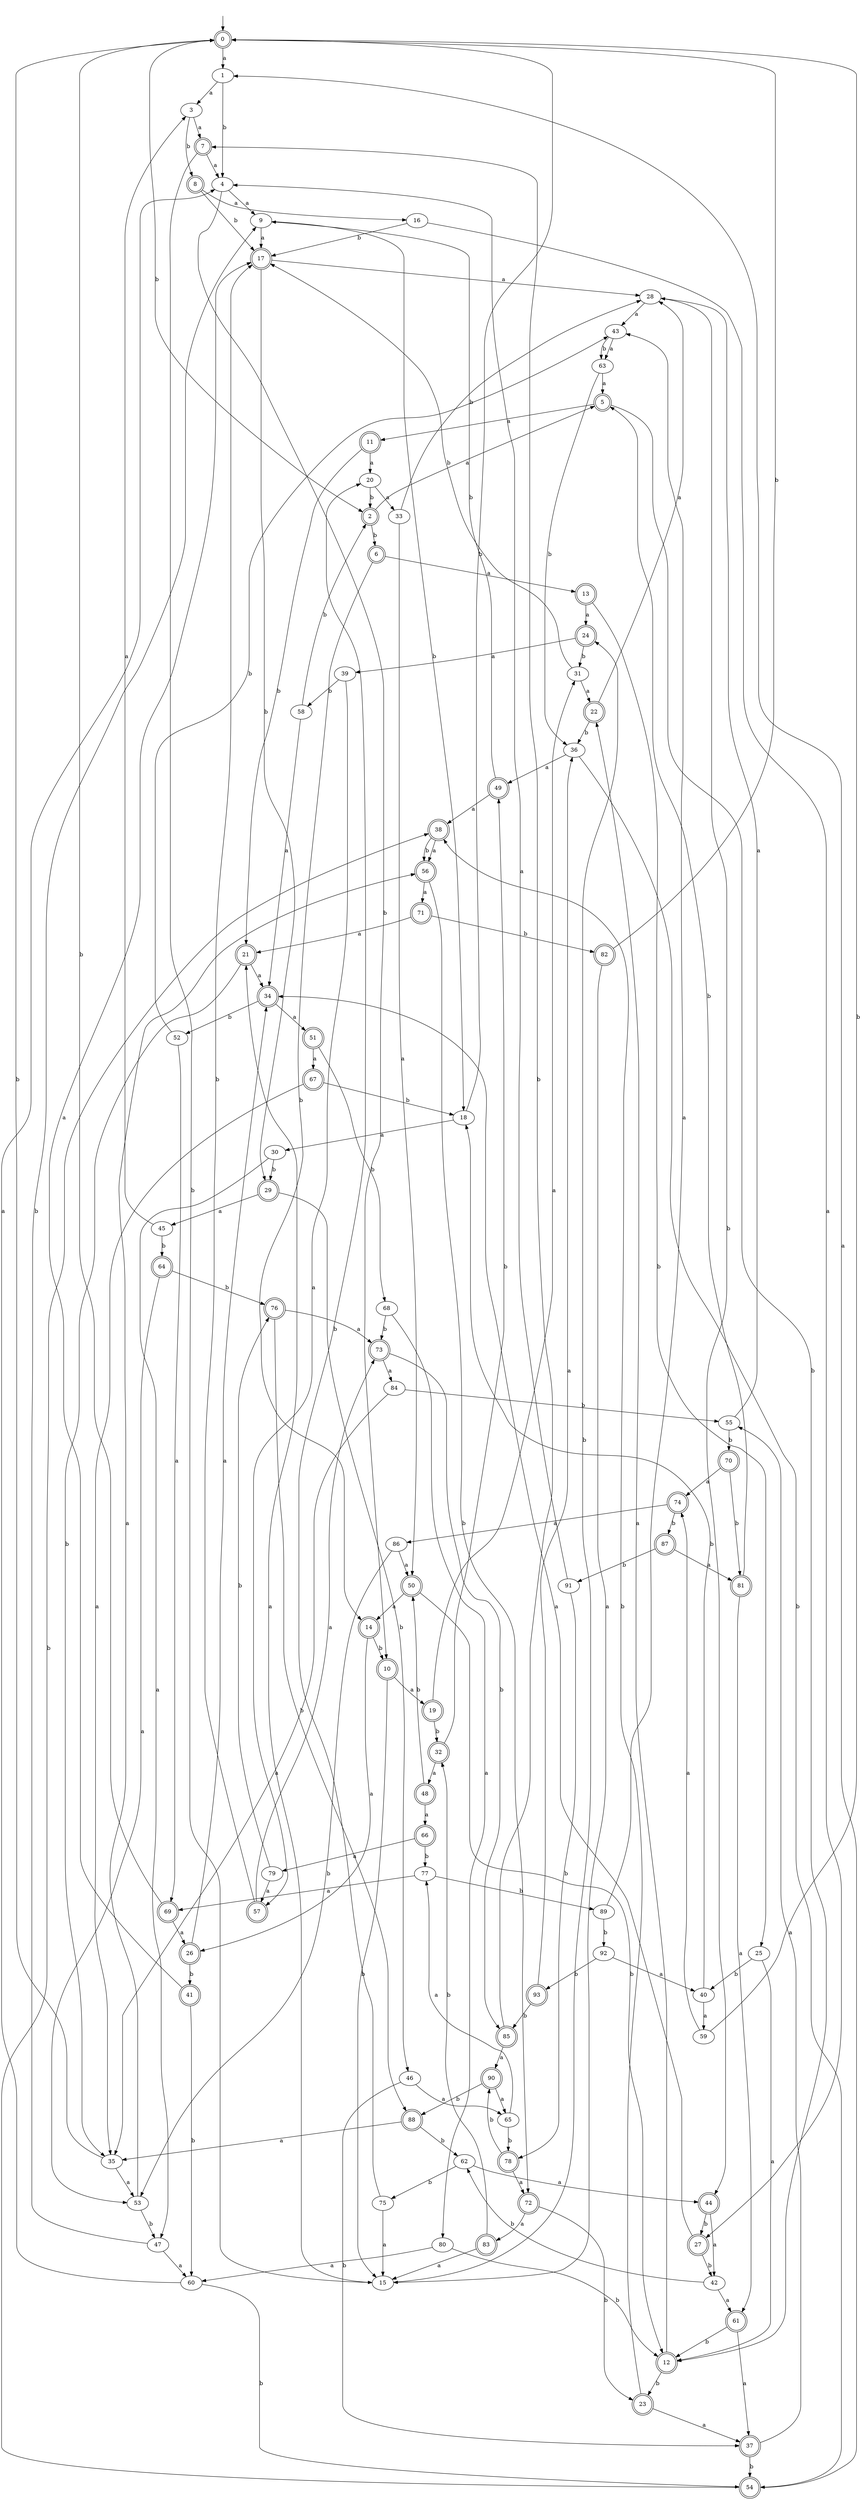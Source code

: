 digraph RandomDFA {
  __start0 [label="", shape=none];
  __start0 -> 0 [label=""];
  0 [shape=circle] [shape=doublecircle]
  0 -> 1 [label="a"]
  0 -> 2 [label="b"]
  1
  1 -> 3 [label="a"]
  1 -> 4 [label="b"]
  2 [shape=doublecircle]
  2 -> 5 [label="a"]
  2 -> 6 [label="b"]
  3
  3 -> 7 [label="a"]
  3 -> 8 [label="b"]
  4
  4 -> 9 [label="a"]
  4 -> 10 [label="b"]
  5 [shape=doublecircle]
  5 -> 11 [label="a"]
  5 -> 12 [label="b"]
  6 [shape=doublecircle]
  6 -> 13 [label="a"]
  6 -> 14 [label="b"]
  7 [shape=doublecircle]
  7 -> 4 [label="a"]
  7 -> 15 [label="b"]
  8 [shape=doublecircle]
  8 -> 16 [label="a"]
  8 -> 17 [label="b"]
  9
  9 -> 17 [label="a"]
  9 -> 18 [label="b"]
  10 [shape=doublecircle]
  10 -> 19 [label="a"]
  10 -> 15 [label="b"]
  11 [shape=doublecircle]
  11 -> 20 [label="a"]
  11 -> 21 [label="b"]
  12 [shape=doublecircle]
  12 -> 22 [label="a"]
  12 -> 23 [label="b"]
  13 [shape=doublecircle]
  13 -> 24 [label="a"]
  13 -> 25 [label="b"]
  14 [shape=doublecircle]
  14 -> 26 [label="a"]
  14 -> 10 [label="b"]
  15
  15 -> 21 [label="a"]
  15 -> 24 [label="b"]
  16
  16 -> 27 [label="a"]
  16 -> 17 [label="b"]
  17 [shape=doublecircle]
  17 -> 28 [label="a"]
  17 -> 29 [label="b"]
  18
  18 -> 30 [label="a"]
  18 -> 0 [label="b"]
  19 [shape=doublecircle]
  19 -> 31 [label="a"]
  19 -> 32 [label="b"]
  20
  20 -> 33 [label="a"]
  20 -> 2 [label="b"]
  21 [shape=doublecircle]
  21 -> 34 [label="a"]
  21 -> 35 [label="b"]
  22 [shape=doublecircle]
  22 -> 28 [label="a"]
  22 -> 36 [label="b"]
  23 [shape=doublecircle]
  23 -> 37 [label="a"]
  23 -> 38 [label="b"]
  24 [shape=doublecircle]
  24 -> 39 [label="a"]
  24 -> 31 [label="b"]
  25
  25 -> 12 [label="a"]
  25 -> 40 [label="b"]
  26 [shape=doublecircle]
  26 -> 34 [label="a"]
  26 -> 41 [label="b"]
  27 [shape=doublecircle]
  27 -> 34 [label="a"]
  27 -> 42 [label="b"]
  28
  28 -> 43 [label="a"]
  28 -> 44 [label="b"]
  29 [shape=doublecircle]
  29 -> 45 [label="a"]
  29 -> 46 [label="b"]
  30
  30 -> 47 [label="a"]
  30 -> 29 [label="b"]
  31
  31 -> 22 [label="a"]
  31 -> 17 [label="b"]
  32 [shape=doublecircle]
  32 -> 48 [label="a"]
  32 -> 49 [label="b"]
  33
  33 -> 50 [label="a"]
  33 -> 28 [label="b"]
  34 [shape=doublecircle]
  34 -> 51 [label="a"]
  34 -> 52 [label="b"]
  35
  35 -> 53 [label="a"]
  35 -> 0 [label="b"]
  36
  36 -> 49 [label="a"]
  36 -> 54 [label="b"]
  37 [shape=doublecircle]
  37 -> 55 [label="a"]
  37 -> 54 [label="b"]
  38 [shape=doublecircle]
  38 -> 56 [label="a"]
  38 -> 56 [label="b"]
  39
  39 -> 57 [label="a"]
  39 -> 58 [label="b"]
  40
  40 -> 59 [label="a"]
  40 -> 18 [label="b"]
  41 [shape=doublecircle]
  41 -> 17 [label="a"]
  41 -> 60 [label="b"]
  42
  42 -> 61 [label="a"]
  42 -> 62 [label="b"]
  43
  43 -> 63 [label="a"]
  43 -> 63 [label="b"]
  44 [shape=doublecircle]
  44 -> 42 [label="a"]
  44 -> 27 [label="b"]
  45
  45 -> 3 [label="a"]
  45 -> 64 [label="b"]
  46
  46 -> 65 [label="a"]
  46 -> 37 [label="b"]
  47
  47 -> 60 [label="a"]
  47 -> 9 [label="b"]
  48 [shape=doublecircle]
  48 -> 66 [label="a"]
  48 -> 50 [label="b"]
  49 [shape=doublecircle]
  49 -> 38 [label="a"]
  49 -> 9 [label="b"]
  50 [shape=doublecircle]
  50 -> 14 [label="a"]
  50 -> 12 [label="b"]
  51 [shape=doublecircle]
  51 -> 67 [label="a"]
  51 -> 68 [label="b"]
  52
  52 -> 69 [label="a"]
  52 -> 43 [label="b"]
  53
  53 -> 56 [label="a"]
  53 -> 47 [label="b"]
  54 [shape=doublecircle]
  54 -> 1 [label="a"]
  54 -> 38 [label="b"]
  55
  55 -> 28 [label="a"]
  55 -> 70 [label="b"]
  56 [shape=doublecircle]
  56 -> 71 [label="a"]
  56 -> 72 [label="b"]
  57 [shape=doublecircle]
  57 -> 73 [label="a"]
  57 -> 17 [label="b"]
  58
  58 -> 34 [label="a"]
  58 -> 2 [label="b"]
  59
  59 -> 74 [label="a"]
  59 -> 0 [label="b"]
  60
  60 -> 4 [label="a"]
  60 -> 54 [label="b"]
  61 [shape=doublecircle]
  61 -> 37 [label="a"]
  61 -> 12 [label="b"]
  62
  62 -> 44 [label="a"]
  62 -> 75 [label="b"]
  63
  63 -> 5 [label="a"]
  63 -> 36 [label="b"]
  64 [shape=doublecircle]
  64 -> 53 [label="a"]
  64 -> 76 [label="b"]
  65
  65 -> 77 [label="a"]
  65 -> 78 [label="b"]
  66 [shape=doublecircle]
  66 -> 79 [label="a"]
  66 -> 77 [label="b"]
  67 [shape=doublecircle]
  67 -> 35 [label="a"]
  67 -> 18 [label="b"]
  68
  68 -> 80 [label="a"]
  68 -> 73 [label="b"]
  69 [shape=doublecircle]
  69 -> 26 [label="a"]
  69 -> 0 [label="b"]
  70 [shape=doublecircle]
  70 -> 74 [label="a"]
  70 -> 81 [label="b"]
  71 [shape=doublecircle]
  71 -> 21 [label="a"]
  71 -> 82 [label="b"]
  72 [shape=doublecircle]
  72 -> 83 [label="a"]
  72 -> 23 [label="b"]
  73 [shape=doublecircle]
  73 -> 84 [label="a"]
  73 -> 85 [label="b"]
  74 [shape=doublecircle]
  74 -> 86 [label="a"]
  74 -> 87 [label="b"]
  75
  75 -> 15 [label="a"]
  75 -> 20 [label="b"]
  76 [shape=doublecircle]
  76 -> 73 [label="a"]
  76 -> 88 [label="b"]
  77
  77 -> 69 [label="a"]
  77 -> 89 [label="b"]
  78 [shape=doublecircle]
  78 -> 72 [label="a"]
  78 -> 90 [label="b"]
  79
  79 -> 57 [label="a"]
  79 -> 76 [label="b"]
  80
  80 -> 60 [label="a"]
  80 -> 12 [label="b"]
  81 [shape=doublecircle]
  81 -> 61 [label="a"]
  81 -> 5 [label="b"]
  82 [shape=doublecircle]
  82 -> 15 [label="a"]
  82 -> 0 [label="b"]
  83 [shape=doublecircle]
  83 -> 15 [label="a"]
  83 -> 32 [label="b"]
  84
  84 -> 35 [label="a"]
  84 -> 55 [label="b"]
  85 [shape=doublecircle]
  85 -> 90 [label="a"]
  85 -> 7 [label="b"]
  86
  86 -> 50 [label="a"]
  86 -> 53 [label="b"]
  87 [shape=doublecircle]
  87 -> 81 [label="a"]
  87 -> 91 [label="b"]
  88 [shape=doublecircle]
  88 -> 35 [label="a"]
  88 -> 62 [label="b"]
  89
  89 -> 43 [label="a"]
  89 -> 92 [label="b"]
  90 [shape=doublecircle]
  90 -> 65 [label="a"]
  90 -> 88 [label="b"]
  91
  91 -> 4 [label="a"]
  91 -> 78 [label="b"]
  92
  92 -> 40 [label="a"]
  92 -> 93 [label="b"]
  93 [shape=doublecircle]
  93 -> 36 [label="a"]
  93 -> 85 [label="b"]
}
